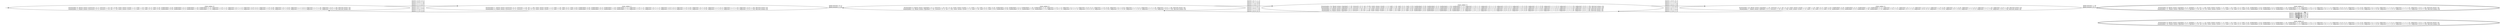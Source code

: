 digraph {
rankdir="LR"
s0[label="state_index=0
State(index=0, fluent atoms=[(reward c_0_1), (reward c_1_0), (at c_0_0)], static atoms=[(cell c_1_1), (cell c_1_0), (cell c_0_1), (cell c_0_0), (unblocked c_0_0), (unblocked c_0_1), (unblocked c_1_0), (unblocked c_1_1), (adjacent c_1_0 c_1_1), (adjacent c_0_1 c_1_1), (adjacent c_0_0 c_0_1), (adjacent c_1_0 c_0_0), (adjacent c_0_1 c_0_0), (adjacent c_1_1 c_0_1), (adjacent c_1_1 c_1_0), (adjacent c_0_0 c_1_0)], derived atoms=[])
State(index=3, fluent atoms=[(reward c_0_1), (reward c_1_0), (at c_1_1)], static atoms=[(cell c_1_1), (cell c_1_0), (cell c_0_1), (cell c_0_0), (unblocked c_0_0), (unblocked c_0_1), (unblocked c_1_0), (unblocked c_1_1), (adjacent c_1_0 c_1_1), (adjacent c_0_1 c_1_1), (adjacent c_0_0 c_0_1), (adjacent c_1_0 c_0_0), (adjacent c_0_1 c_0_0), (adjacent c_1_1 c_0_1), (adjacent c_1_1 c_1_0), (adjacent c_0_0 c_1_0)], derived atoms=[])
"]
s1[label="state_index=1
State(index=1, fluent atoms=[(reward c_0_1), (reward c_1_0), (at c_1_0)], static atoms=[(cell c_1_1), (cell c_1_0), (cell c_0_1), (cell c_0_0), (unblocked c_0_0), (unblocked c_0_1), (unblocked c_1_0), (unblocked c_1_1), (adjacent c_1_0 c_1_1), (adjacent c_0_1 c_1_1), (adjacent c_0_0 c_0_1), (adjacent c_1_0 c_0_0), (adjacent c_0_1 c_0_0), (adjacent c_1_1 c_0_1), (adjacent c_1_1 c_1_0), (adjacent c_0_0 c_1_0)], derived atoms=[])
State(index=2, fluent atoms=[(reward c_0_1), (reward c_1_0), (at c_0_1)], static atoms=[(cell c_1_1), (cell c_1_0), (cell c_0_1), (cell c_0_0), (unblocked c_0_0), (unblocked c_0_1), (unblocked c_1_0), (unblocked c_1_1), (adjacent c_1_0 c_1_1), (adjacent c_0_1 c_1_1), (adjacent c_0_0 c_0_1), (adjacent c_1_0 c_0_0), (adjacent c_0_1 c_0_0), (adjacent c_1_1 c_0_1), (adjacent c_1_1 c_1_0), (adjacent c_0_0 c_1_0)], derived atoms=[])
"]
s2[label="state_index=2
State(index=4, fluent atoms=[(picked c_0_1), (reward c_1_0), (at c_0_1)], static atoms=[(cell c_1_1), (cell c_1_0), (cell c_0_1), (cell c_0_0), (unblocked c_0_0), (unblocked c_0_1), (unblocked c_1_0), (unblocked c_1_1), (adjacent c_1_0 c_1_1), (adjacent c_0_1 c_1_1), (adjacent c_0_0 c_0_1), (adjacent c_1_0 c_0_0), (adjacent c_0_1 c_0_0), (adjacent c_1_1 c_0_1), (adjacent c_1_1 c_1_0), (adjacent c_0_0 c_1_0)], derived atoms=[])
State(index=12, fluent atoms=[(picked c_1_0), (reward c_0_1), (at c_1_0)], static atoms=[(cell c_1_1), (cell c_1_0), (cell c_0_1), (cell c_0_0), (unblocked c_0_0), (unblocked c_0_1), (unblocked c_1_0), (unblocked c_1_1), (adjacent c_1_0 c_1_1), (adjacent c_0_1 c_1_1), (adjacent c_0_0 c_0_1), (adjacent c_1_0 c_0_0), (adjacent c_0_1 c_0_0), (adjacent c_1_1 c_0_1), (adjacent c_1_1 c_1_0), (adjacent c_0_0 c_1_0)], derived atoms=[])
"]
s3[label="state_index=3
State(index=14, fluent atoms=[(picked c_1_0), (reward c_0_1), (at c_0_0)], static atoms=[(cell c_1_1), (cell c_1_0), (cell c_0_1), (cell c_0_0), (unblocked c_0_0), (unblocked c_0_1), (unblocked c_1_0), (unblocked c_1_1), (adjacent c_1_0 c_1_1), (adjacent c_0_1 c_1_1), (adjacent c_0_0 c_0_1), (adjacent c_1_0 c_0_0), (adjacent c_0_1 c_0_0), (adjacent c_1_1 c_0_1), (adjacent c_1_1 c_1_0), (adjacent c_0_0 c_1_0)], derived atoms=[])
State(index=13, fluent atoms=[(picked c_1_0), (reward c_0_1), (at c_1_1)], static atoms=[(cell c_1_1), (cell c_1_0), (cell c_0_1), (cell c_0_0), (unblocked c_0_0), (unblocked c_0_1), (unblocked c_1_0), (unblocked c_1_1), (adjacent c_1_0 c_1_1), (adjacent c_0_1 c_1_1), (adjacent c_0_0 c_0_1), (adjacent c_1_0 c_0_0), (adjacent c_0_1 c_0_0), (adjacent c_1_1 c_0_1), (adjacent c_1_1 c_1_0), (adjacent c_0_0 c_1_0)], derived atoms=[])
State(index=5, fluent atoms=[(picked c_0_1), (reward c_1_0), (at c_1_1)], static atoms=[(cell c_1_1), (cell c_1_0), (cell c_0_1), (cell c_0_0), (unblocked c_0_0), (unblocked c_0_1), (unblocked c_1_0), (unblocked c_1_1), (adjacent c_1_0 c_1_1), (adjacent c_0_1 c_1_1), (adjacent c_0_0 c_0_1), (adjacent c_1_0 c_0_0), (adjacent c_0_1 c_0_0), (adjacent c_1_1 c_0_1), (adjacent c_1_1 c_1_0), (adjacent c_0_0 c_1_0)], derived atoms=[])
State(index=6, fluent atoms=[(picked c_0_1), (reward c_1_0), (at c_0_0)], static atoms=[(cell c_1_1), (cell c_1_0), (cell c_0_1), (cell c_0_0), (unblocked c_0_0), (unblocked c_0_1), (unblocked c_1_0), (unblocked c_1_1), (adjacent c_1_0 c_1_1), (adjacent c_0_1 c_1_1), (adjacent c_0_0 c_0_1), (adjacent c_1_0 c_0_0), (adjacent c_0_1 c_0_0), (adjacent c_1_1 c_0_1), (adjacent c_1_1 c_1_0), (adjacent c_0_0 c_1_0)], derived atoms=[])
"]
s4[label="state_index=4
State(index=15, fluent atoms=[(picked c_1_0), (reward c_0_1), (at c_0_1)], static atoms=[(cell c_1_1), (cell c_1_0), (cell c_0_1), (cell c_0_0), (unblocked c_0_0), (unblocked c_0_1), (unblocked c_1_0), (unblocked c_1_1), (adjacent c_1_0 c_1_1), (adjacent c_0_1 c_1_1), (adjacent c_0_0 c_0_1), (adjacent c_1_0 c_0_0), (adjacent c_0_1 c_0_0), (adjacent c_1_1 c_0_1), (adjacent c_1_1 c_1_0), (adjacent c_0_0 c_1_0)], derived atoms=[])
State(index=7, fluent atoms=[(picked c_0_1), (reward c_1_0), (at c_1_0)], static atoms=[(cell c_1_1), (cell c_1_0), (cell c_0_1), (cell c_0_0), (unblocked c_0_0), (unblocked c_0_1), (unblocked c_1_0), (unblocked c_1_1), (adjacent c_1_0 c_1_1), (adjacent c_0_1 c_1_1), (adjacent c_0_0 c_0_1), (adjacent c_1_0 c_0_0), (adjacent c_0_1 c_0_0), (adjacent c_1_1 c_0_1), (adjacent c_1_1 c_1_0), (adjacent c_0_0 c_1_0)], derived atoms=[])
"]
s5[peripheries=2,label="state_index=5
State(index=8, fluent atoms=[(picked c_0_1), (picked c_1_0), (at c_1_0)], static atoms=[(cell c_1_1), (cell c_1_0), (cell c_0_1), (cell c_0_0), (unblocked c_0_0), (unblocked c_0_1), (unblocked c_1_0), (unblocked c_1_1), (adjacent c_1_0 c_1_1), (adjacent c_0_1 c_1_1), (adjacent c_0_0 c_0_1), (adjacent c_1_0 c_0_0), (adjacent c_0_1 c_0_0), (adjacent c_1_1 c_0_1), (adjacent c_1_1 c_1_0), (adjacent c_0_0 c_1_0)], derived atoms=[])
State(index=11, fluent atoms=[(picked c_0_1), (picked c_1_0), (at c_0_1)], static atoms=[(cell c_1_1), (cell c_1_0), (cell c_0_1), (cell c_0_0), (unblocked c_0_0), (unblocked c_0_1), (unblocked c_1_0), (unblocked c_1_1), (adjacent c_1_0 c_1_1), (adjacent c_0_1 c_1_1), (adjacent c_0_0 c_0_1), (adjacent c_1_0 c_0_0), (adjacent c_0_1 c_0_0), (adjacent c_1_1 c_0_1), (adjacent c_1_1 c_1_0), (adjacent c_0_0 c_1_0)], derived atoms=[])
"]
s6[peripheries=2,label="state_index=6
State(index=9, fluent atoms=[(picked c_0_1), (picked c_1_0), (at c_1_1)], static atoms=[(cell c_1_1), (cell c_1_0), (cell c_0_1), (cell c_0_0), (unblocked c_0_0), (unblocked c_0_1), (unblocked c_1_0), (unblocked c_1_1), (adjacent c_1_0 c_1_1), (adjacent c_0_1 c_1_1), (adjacent c_0_0 c_0_1), (adjacent c_1_0 c_0_0), (adjacent c_0_1 c_0_0), (adjacent c_1_1 c_0_1), (adjacent c_1_1 c_1_0), (adjacent c_0_0 c_1_0)], derived atoms=[])
State(index=10, fluent atoms=[(picked c_0_1), (picked c_1_0), (at c_0_0)], static atoms=[(cell c_1_1), (cell c_1_0), (cell c_0_1), (cell c_0_0), (unblocked c_0_0), (unblocked c_0_1), (unblocked c_1_0), (unblocked c_1_1), (adjacent c_1_0 c_1_1), (adjacent c_0_1 c_1_1), (adjacent c_0_0 c_0_1), (adjacent c_1_0 c_0_0), (adjacent c_0_1 c_0_0), (adjacent c_1_1 c_0_1), (adjacent c_1_1 c_1_0), (adjacent c_0_0 c_1_0)], derived atoms=[])
"]
Dangling [ label = "", style = invis ]
{ rank = same; Dangling }
Dangling -> s0
{ rank = same; s0}
{ rank = same; s1}
{ rank = same; s2}
{ rank = same; s3}
{ rank = same; s4}
{ rank = same; s5,s6}
s0->s1 [label="(move c_0_0 c_0_1)
(move c_0_0 c_1_0)
(move c_1_1 c_1_0)
(move c_1_1 c_0_1)
"]
s1->s0 [label="(move c_0_1 c_1_1)
(move c_0_1 c_0_0)
(move c_1_0 c_1_1)
(move c_1_0 c_0_0)
"]
s1->s2 [label="(pick-reward c_0_1)
(pick-reward c_1_0)
"]
s2->s3 [label="(move c_0_1 c_1_1)
(move c_0_1 c_0_0)
(move c_1_0 c_0_0)
(move c_1_0 c_1_1)
"]
s3->s2 [label="(move c_1_1 c_0_1)
(move c_0_0 c_1_0)
(move c_1_1 c_1_0)
(move c_0_0 c_0_1)
"]
s3->s4 [label="(move c_0_0 c_0_1)
(move c_1_1 c_0_1)
(move c_1_1 c_1_0)
(move c_0_0 c_1_0)
"]
s4->s3 [label="(move c_1_0 c_0_0)
(move c_0_1 c_1_1)
(move c_0_1 c_0_0)
(move c_1_0 c_1_1)
"]
s4->s5 [label="(pick-reward c_1_0)
(pick-reward c_0_1)
"]
s5->s6 [label="(move c_0_1 c_0_0)
(move c_0_1 c_1_1)
(move c_1_0 c_0_0)
(move c_1_0 c_1_1)
"]
s6->s5 [label="(move c_1_1 c_0_1)
(move c_1_1 c_1_0)
(move c_0_0 c_0_1)
(move c_0_0 c_1_0)
"]
}
